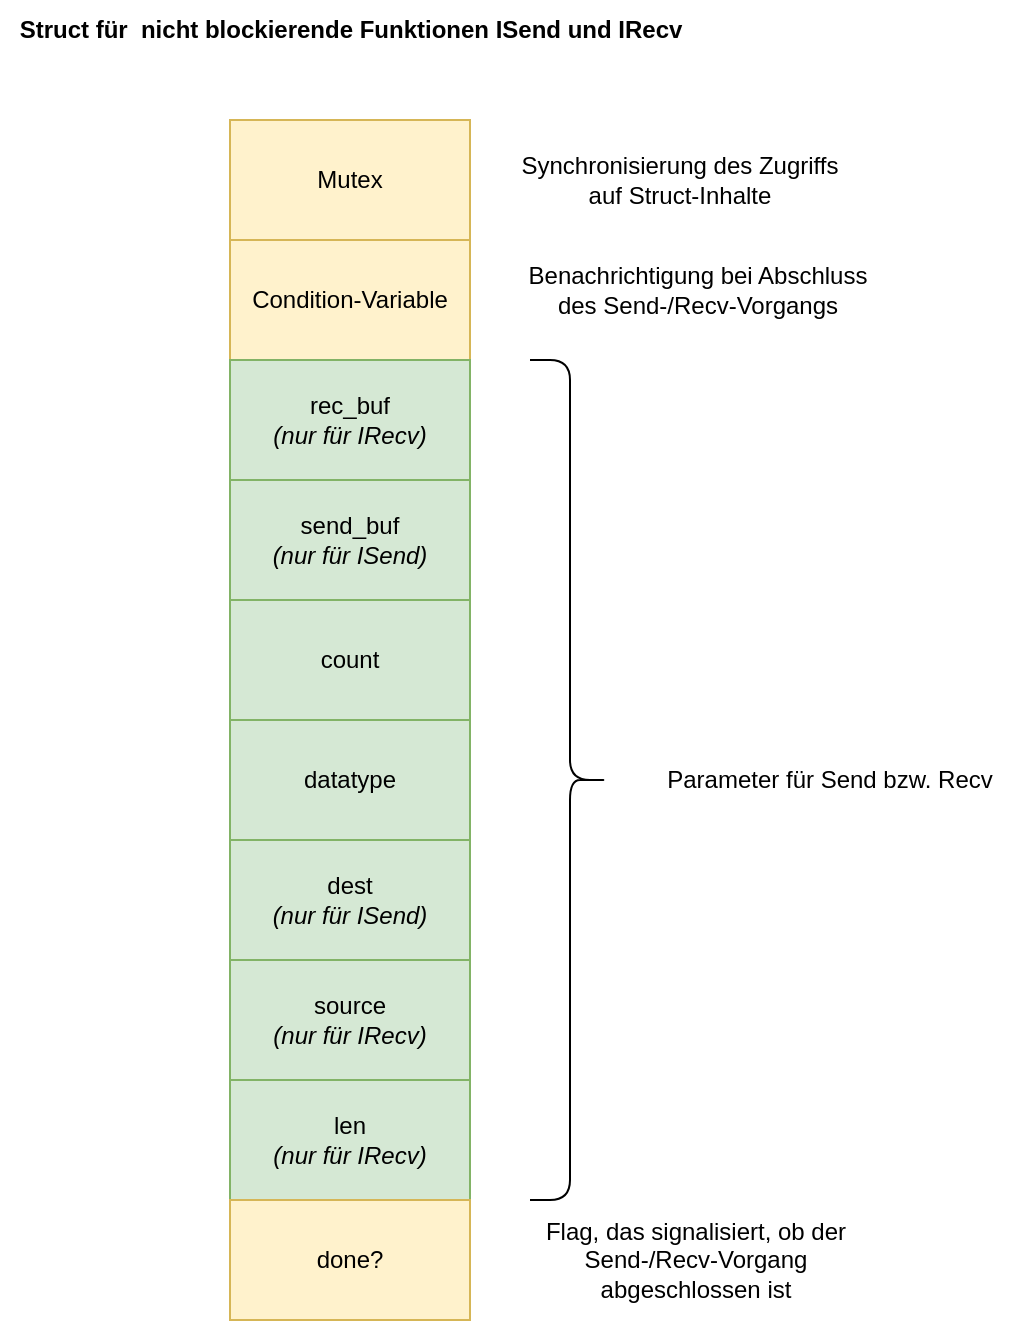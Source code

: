 <mxfile version="24.4.4" type="device">
  <diagram name="Seite-1" id="V37iRD1plDs-bDh3GgVA">
    <mxGraphModel dx="953" dy="568" grid="1" gridSize="10" guides="1" tooltips="1" connect="1" arrows="1" fold="1" page="1" pageScale="1" pageWidth="827" pageHeight="1169" math="0" shadow="0">
      <root>
        <mxCell id="0" />
        <mxCell id="1" parent="0" />
        <mxCell id="HjvzV6pIBZK6yzrlRa3x-1" value="Mutex" style="rounded=0;whiteSpace=wrap;html=1;fillColor=#fff2cc;strokeColor=#d6b656;" parent="1" vertex="1">
          <mxGeometry x="270" y="120" width="120" height="60" as="geometry" />
        </mxCell>
        <mxCell id="HjvzV6pIBZK6yzrlRa3x-2" value="send_buf&lt;br&gt;&lt;i&gt;(nur für ISend)&lt;/i&gt;" style="rounded=0;whiteSpace=wrap;html=1;fillColor=#d5e8d4;strokeColor=#82b366;" parent="1" vertex="1">
          <mxGeometry x="270" y="300" width="120" height="60" as="geometry" />
        </mxCell>
        <mxCell id="HjvzV6pIBZK6yzrlRa3x-3" value="count" style="rounded=0;whiteSpace=wrap;html=1;fillColor=#d5e8d4;strokeColor=#82b366;" parent="1" vertex="1">
          <mxGeometry x="270" y="360" width="120" height="60" as="geometry" />
        </mxCell>
        <mxCell id="HjvzV6pIBZK6yzrlRa3x-4" value="datatype" style="rounded=0;whiteSpace=wrap;html=1;fillColor=#d5e8d4;strokeColor=#82b366;" parent="1" vertex="1">
          <mxGeometry x="270" y="420" width="120" height="60" as="geometry" />
        </mxCell>
        <mxCell id="HjvzV6pIBZK6yzrlRa3x-5" value="dest&lt;br&gt;&lt;i&gt;(nur für ISend)&lt;/i&gt;" style="rounded=0;whiteSpace=wrap;html=1;fillColor=#d5e8d4;strokeColor=#82b366;" parent="1" vertex="1">
          <mxGeometry x="270" y="480" width="120" height="60" as="geometry" />
        </mxCell>
        <mxCell id="HjvzV6pIBZK6yzrlRa3x-7" value="source&lt;br&gt;&lt;i&gt;(nur für IRecv)&lt;/i&gt;" style="rounded=0;whiteSpace=wrap;html=1;fillColor=#d5e8d4;strokeColor=#82b366;" parent="1" vertex="1">
          <mxGeometry x="270" y="540" width="120" height="60" as="geometry" />
        </mxCell>
        <mxCell id="HjvzV6pIBZK6yzrlRa3x-8" value="len&lt;br&gt;&lt;i&gt;(nur für IRecv)&lt;/i&gt;" style="rounded=0;whiteSpace=wrap;html=1;fillColor=#d5e8d4;strokeColor=#82b366;" parent="1" vertex="1">
          <mxGeometry x="270" y="600" width="120" height="60" as="geometry" />
        </mxCell>
        <mxCell id="HjvzV6pIBZK6yzrlRa3x-10" value="" style="shape=curlyBracket;whiteSpace=wrap;html=1;rounded=1;flipH=1;labelPosition=right;verticalLabelPosition=middle;align=left;verticalAlign=middle;" parent="1" vertex="1">
          <mxGeometry x="420" y="240" width="40" height="420" as="geometry" />
        </mxCell>
        <mxCell id="HjvzV6pIBZK6yzrlRa3x-11" value="Synchronisierung des Zugriffs auf Struct-Inhalte" style="text;html=1;strokeColor=none;fillColor=none;align=center;verticalAlign=middle;whiteSpace=wrap;rounded=0;" parent="1" vertex="1">
          <mxGeometry x="405" y="135" width="180" height="30" as="geometry" />
        </mxCell>
        <mxCell id="HjvzV6pIBZK6yzrlRa3x-12" value="Parameter für Send bzw. Recv" style="text;html=1;strokeColor=none;fillColor=none;align=center;verticalAlign=middle;whiteSpace=wrap;rounded=0;" parent="1" vertex="1">
          <mxGeometry x="480" y="435" width="180" height="30" as="geometry" />
        </mxCell>
        <mxCell id="HjvzV6pIBZK6yzrlRa3x-13" value="&lt;b&gt;Struct für&amp;nbsp; nicht blockierende Funktionen ISend und IRecv&lt;/b&gt;" style="text;html=1;align=center;verticalAlign=middle;resizable=0;points=[];autosize=1;strokeColor=none;fillColor=none;" parent="1" vertex="1">
          <mxGeometry x="155" y="60" width="350" height="30" as="geometry" />
        </mxCell>
        <mxCell id="ASJBc6yWznjlhH9XpiNp-1" value="done?" style="rounded=0;whiteSpace=wrap;html=1;fillColor=#fff2cc;strokeColor=#d6b656;" vertex="1" parent="1">
          <mxGeometry x="270" y="660" width="120" height="60" as="geometry" />
        </mxCell>
        <mxCell id="ASJBc6yWznjlhH9XpiNp-2" value="Flag, das signalisiert, ob der Send-/Recv-Vorgang abgeschlossen ist" style="text;html=1;strokeColor=none;fillColor=none;align=center;verticalAlign=middle;whiteSpace=wrap;rounded=0;" vertex="1" parent="1">
          <mxGeometry x="405" y="675" width="196" height="30" as="geometry" />
        </mxCell>
        <mxCell id="ASJBc6yWznjlhH9XpiNp-3" value="Condition-Variable" style="rounded=0;whiteSpace=wrap;html=1;fillColor=#fff2cc;strokeColor=#d6b656;" vertex="1" parent="1">
          <mxGeometry x="270" y="180" width="120" height="60" as="geometry" />
        </mxCell>
        <mxCell id="ASJBc6yWznjlhH9XpiNp-4" value="Benachrichtigung bei Abschluss des Send-/Recv-Vorgangs" style="text;html=1;strokeColor=none;fillColor=none;align=center;verticalAlign=middle;whiteSpace=wrap;rounded=0;" vertex="1" parent="1">
          <mxGeometry x="414" y="190" width="180" height="30" as="geometry" />
        </mxCell>
        <mxCell id="ASJBc6yWznjlhH9XpiNp-5" value="rec_buf&lt;br&gt;&lt;i&gt;(nur für IRecv)&lt;/i&gt;" style="rounded=0;whiteSpace=wrap;html=1;fillColor=#d5e8d4;strokeColor=#82b366;" vertex="1" parent="1">
          <mxGeometry x="270" y="240" width="120" height="60" as="geometry" />
        </mxCell>
      </root>
    </mxGraphModel>
  </diagram>
</mxfile>
